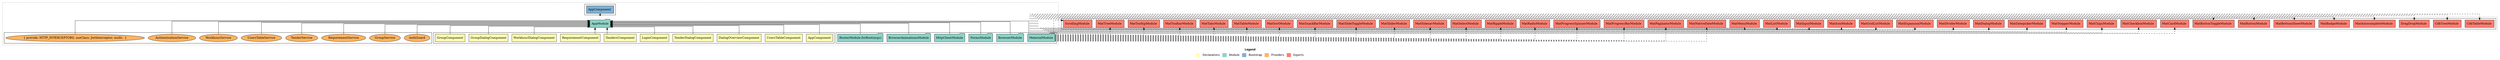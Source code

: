 digraph dependencies { node [shape="rect", style="filled", colorscheme=set312]; ranksep=0.4; compound=false; remincross=true; splines=true; splines=ortho; rankdir=LR; rankdir=TB; rankdir=BT; label=<<table BORDER="0"> <tr> <td colspan="5" align="center"><b>Legend</b></td> </tr> <tr> <td> <table BORDER="0"> <tr> <td bgcolor="#ffffb3" width="20"></td> <td>  Declarations</td> </tr> </table> </td> <td> <table BORDER="0"> <tr> <td bgcolor="#8dd3c7" width="20"></td> <td>  Module</td> </tr> </table> </td> <td> <table BORDER="0"> <tr> <td bgcolor="#80b1d3" width="20"></td> <td>  Bootstrap</td> </tr> </table> </td> <td> <table BORDER="0"> <tr> <td bgcolor="#fdb462" width="20"></td> <td>  Providers</td> </tr> </table> </td> <td> <table BORDER="0"> <tr> <td bgcolor="#fb8072" width="20"></td> <td>  Exports</td> </tr> </table> </td> </tr></table>>; ratio=compress; fontname="sans-serif";  subgraph "cluster_AppModule" { label=""; style="dotted";node [shape="folder", fillcolor=1]; subgraph cluster_AppModule_declarations { style="solid";node [style="filled", shape="rect"]; node [fillcolor=2]; "AppComponent"; node [fillcolor=2]; "UsersTableComponent"; node [fillcolor=2]; "DialogOverviewComponent"; node [fillcolor=2]; "TenderDialogComponent"; node [fillcolor=2]; "LoginComponent"; node [fillcolor=2]; "TendersComponent"; node [fillcolor=2]; "RequirementComponent"; node [fillcolor=2]; "WorkhourDialogComponent"; node [fillcolor=2]; "GroupDialogComponent"; node [fillcolor=2]; "GroupComponent"; }  "AppComponent" -> "AppModule" [style="solid", lhead="cluster_AppModule" ltail="cluster_AppModule_declarations"]; subgraph "cluster_AppModule_AppComponent_providers" { style="solid";  }  "UsersTableComponent" -> "AppModule" [style="solid", lhead="cluster_AppModule" ltail="cluster_AppModule_declarations"]; subgraph "cluster_AppModule_UsersTableComponent_providers" { style="solid";  }  "DialogOverviewComponent" -> "AppModule" [style="solid", lhead="cluster_AppModule" ltail="cluster_AppModule_declarations"]; subgraph "cluster_AppModule_DialogOverviewComponent_providers" { style="solid";  }  "TenderDialogComponent" -> "AppModule" [style="solid", lhead="cluster_AppModule" ltail="cluster_AppModule_declarations"]; subgraph "cluster_AppModule_TenderDialogComponent_providers" { style="solid";  }  "LoginComponent" -> "AppModule" [style="solid", lhead="cluster_AppModule" ltail="cluster_AppModule_declarations"]; subgraph "cluster_AppModule_LoginComponent_providers" { style="solid";  }  "TendersComponent" -> "AppModule" [style="solid", lhead="cluster_AppModule" ltail="cluster_AppModule_declarations"]; subgraph "cluster_AppModule_TendersComponent_providers" { style="solid";  }  "RequirementComponent" -> "AppModule" [style="solid", lhead="cluster_AppModule" ltail="cluster_AppModule_declarations"]; subgraph "cluster_AppModule_RequirementComponent_providers" { style="solid";  }  "WorkhourDialogComponent" -> "AppModule" [style="solid", lhead="cluster_AppModule" ltail="cluster_AppModule_declarations"]; subgraph "cluster_AppModule_WorkhourDialogComponent_providers" { style="solid";  }  "GroupDialogComponent" -> "AppModule" [style="solid", lhead="cluster_AppModule" ltail="cluster_AppModule_declarations"]; subgraph "cluster_AppModule_GroupDialogComponent_providers" { style="solid";  }  "GroupComponent" -> "AppModule" [style="solid", lhead="cluster_AppModule" ltail="cluster_AppModule_declarations"]; subgraph "cluster_AppModule_GroupComponent_providers" { style="solid";  }    subgraph cluster_AppModule_imports { style="solid"; node [style="filled", fillcolor=1, shape="rect"];    "BrowserModule" [label="BrowserModule", shape="folder"];    "FormsModule" [label="FormsModule", shape="folder"];    "HttpClientModule" [label="HttpClientModule", shape="folder"];    "BrowserAnimationsModule" [label="BrowserAnimationsModule", shape="folder"];    "MaterialModule" [label="MaterialModule", shape="folder"];    "RouterModule.forRoot(args)" [label="RouterModule.forRoot(args)", shape="folder"];   }    "BrowserModule" -> "AppModule" [lhead="cluster_AppModule", ltail="cluster_AppModule_imports"];    "FormsModule" -> "AppModule" [lhead="cluster_AppModule", ltail="cluster_AppModule_imports"];    "HttpClientModule" -> "AppModule" [lhead="cluster_AppModule", ltail="cluster_AppModule_imports"];    "BrowserAnimationsModule" -> "AppModule" [lhead="cluster_AppModule", ltail="cluster_AppModule_imports"];    "MaterialModule" -> "AppModule" [lhead="cluster_AppModule", ltail="cluster_AppModule_imports"];    "RouterModule.forRoot(args)" -> "AppModule" [lhead="cluster_AppModule", ltail="cluster_AppModule_imports"];     subgraph cluster_AppModule_exports { style="solid";node [style="filled", fillcolor=4, shape="rect"];}    subgraph cluster_AppModule_bootstrap { style="solid"; node [style="filled", fillcolor=5, shape="rect"];  "AppComponent " [label="AppComponent ", shape="rect"]  }  "AppModule" -> "AppComponent " [style="dotted", lhead="cluster_AppModule_bootstrap" ltail="cluster_AppModule"];    subgraph cluster_AppModule_providers { style="solid"; node [style="filled", fillcolor=6, shape="rect"];    "AuthGuard" [label="AuthGuard", shape="oval"];    "GroupService" [label="GroupService", shape="oval"];    "RequirementService" [label="RequirementService", shape="oval"];    "TenderService" [label="TenderService", shape="oval"];    "UsersTableService" [label="UsersTableService", shape="oval"];    "WorkhourService" [label="WorkhourService", shape="oval"];    "AuthenticationService" [label="AuthenticationService", shape="oval"];    "{ provide: HTTP_INTERCEPTORS, useClass: JwtInterceptor, multi:  }" [label="{ provide: HTTP_INTERCEPTORS, useClass: JwtInterceptor, multi:  }", shape="oval"];   }    "AuthGuard" -> "AppModule" [lhead="cluster_AppModule", ltail="cluster_AppModule_providers"];    "GroupService" -> "AppModule" [lhead="cluster_AppModule", ltail="cluster_AppModule_providers"];    "RequirementService" -> "AppModule" [lhead="cluster_AppModule", ltail="cluster_AppModule_providers"];    "TenderService" -> "AppModule" [lhead="cluster_AppModule", ltail="cluster_AppModule_providers"];    "UsersTableService" -> "AppModule" [lhead="cluster_AppModule", ltail="cluster_AppModule_providers"];    "WorkhourService" -> "AppModule" [lhead="cluster_AppModule", ltail="cluster_AppModule_providers"];    "AuthenticationService" -> "AppModule" [lhead="cluster_AppModule", ltail="cluster_AppModule_providers"];    "{ provide: HTTP_INTERCEPTORS, useClass: JwtInterceptor, multi:  }" -> "AppModule" [lhead="cluster_AppModule", ltail="cluster_AppModule_providers"];     }  subgraph "cluster_MaterialModule" { label=""; style="dotted";node [shape="folder", fillcolor=1]; subgraph cluster_MaterialModule_declarations { style="solid";node [style="filled", shape="rect"]; }    subgraph cluster_MaterialModule_imports { style="solid"; node [style="filled", fillcolor=1, shape="rect"];   }     subgraph cluster_MaterialModule_exports { style="solid";node [style="filled", fillcolor=4, shape="rect"];"CdkTableModule " [label="CdkTableModule ", shape="rect"]"CdkTreeModule " [label="CdkTreeModule ", shape="rect"]"DragDropModule " [label="DragDropModule ", shape="rect"]"MatAutocompleteModule " [label="MatAutocompleteModule ", shape="rect"]"MatBadgeModule " [label="MatBadgeModule ", shape="rect"]"MatBottomSheetModule " [label="MatBottomSheetModule ", shape="rect"]"MatButtonModule " [label="MatButtonModule ", shape="rect"]"MatButtonToggleModule " [label="MatButtonToggleModule ", shape="rect"]"MatCardModule " [label="MatCardModule ", shape="rect"]"MatCheckboxModule " [label="MatCheckboxModule ", shape="rect"]"MatChipsModule " [label="MatChipsModule ", shape="rect"]"MatStepperModule " [label="MatStepperModule ", shape="rect"]"MatDatepickerModule " [label="MatDatepickerModule ", shape="rect"]"MatDialogModule " [label="MatDialogModule ", shape="rect"]"MatDividerModule " [label="MatDividerModule ", shape="rect"]"MatExpansionModule " [label="MatExpansionModule ", shape="rect"]"MatGridListModule " [label="MatGridListModule ", shape="rect"]"MatIconModule " [label="MatIconModule ", shape="rect"]"MatInputModule " [label="MatInputModule ", shape="rect"]"MatListModule " [label="MatListModule ", shape="rect"]"MatMenuModule " [label="MatMenuModule ", shape="rect"]"MatNativeDateModule " [label="MatNativeDateModule ", shape="rect"]"MatPaginatorModule " [label="MatPaginatorModule ", shape="rect"]"MatProgressBarModule " [label="MatProgressBarModule ", shape="rect"]"MatProgressSpinnerModule " [label="MatProgressSpinnerModule ", shape="rect"]"MatRadioModule " [label="MatRadioModule ", shape="rect"]"MatRippleModule " [label="MatRippleModule ", shape="rect"]"MatSelectModule " [label="MatSelectModule ", shape="rect"]"MatSidenavModule " [label="MatSidenavModule ", shape="rect"]"MatSliderModule " [label="MatSliderModule ", shape="rect"]"MatSlideToggleModule " [label="MatSlideToggleModule ", shape="rect"]"MatSnackBarModule " [label="MatSnackBarModule ", shape="rect"]"MatSortModule " [label="MatSortModule ", shape="rect"]"MatTableModule " [label="MatTableModule ", shape="rect"]"MatTabsModule " [label="MatTabsModule ", shape="rect"]"MatToolbarModule " [label="MatToolbarModule ", shape="rect"]"MatTooltipModule " [label="MatTooltipModule ", shape="rect"]"MatTreeModule " [label="MatTreeModule ", shape="rect"]"ScrollingModule " [label="ScrollingModule ", shape="rect"]}  "MaterialModule" -> "CdkTableModule " [style="dashed", ltail="cluster_MaterialModule" lhead="cluster_MaterialModule_exports"];  "MaterialModule" -> "CdkTreeModule " [style="dashed", ltail="cluster_MaterialModule" lhead="cluster_MaterialModule_exports"];  "MaterialModule" -> "DragDropModule " [style="dashed", ltail="cluster_MaterialModule" lhead="cluster_MaterialModule_exports"];  "MaterialModule" -> "MatAutocompleteModule " [style="dashed", ltail="cluster_MaterialModule" lhead="cluster_MaterialModule_exports"];  "MaterialModule" -> "MatBadgeModule " [style="dashed", ltail="cluster_MaterialModule" lhead="cluster_MaterialModule_exports"];  "MaterialModule" -> "MatBottomSheetModule " [style="dashed", ltail="cluster_MaterialModule" lhead="cluster_MaterialModule_exports"];  "MaterialModule" -> "MatButtonModule " [style="dashed", ltail="cluster_MaterialModule" lhead="cluster_MaterialModule_exports"];  "MaterialModule" -> "MatButtonToggleModule " [style="dashed", ltail="cluster_MaterialModule" lhead="cluster_MaterialModule_exports"];  "MaterialModule" -> "MatCardModule " [style="dashed", ltail="cluster_MaterialModule" lhead="cluster_MaterialModule_exports"];  "MaterialModule" -> "MatCheckboxModule " [style="dashed", ltail="cluster_MaterialModule" lhead="cluster_MaterialModule_exports"];  "MaterialModule" -> "MatChipsModule " [style="dashed", ltail="cluster_MaterialModule" lhead="cluster_MaterialModule_exports"];  "MaterialModule" -> "MatStepperModule " [style="dashed", ltail="cluster_MaterialModule" lhead="cluster_MaterialModule_exports"];  "MaterialModule" -> "MatDatepickerModule " [style="dashed", ltail="cluster_MaterialModule" lhead="cluster_MaterialModule_exports"];  "MaterialModule" -> "MatDialogModule " [style="dashed", ltail="cluster_MaterialModule" lhead="cluster_MaterialModule_exports"];  "MaterialModule" -> "MatDividerModule " [style="dashed", ltail="cluster_MaterialModule" lhead="cluster_MaterialModule_exports"];  "MaterialModule" -> "MatExpansionModule " [style="dashed", ltail="cluster_MaterialModule" lhead="cluster_MaterialModule_exports"];  "MaterialModule" -> "MatGridListModule " [style="dashed", ltail="cluster_MaterialModule" lhead="cluster_MaterialModule_exports"];  "MaterialModule" -> "MatIconModule " [style="dashed", ltail="cluster_MaterialModule" lhead="cluster_MaterialModule_exports"];  "MaterialModule" -> "MatInputModule " [style="dashed", ltail="cluster_MaterialModule" lhead="cluster_MaterialModule_exports"];  "MaterialModule" -> "MatListModule " [style="dashed", ltail="cluster_MaterialModule" lhead="cluster_MaterialModule_exports"];  "MaterialModule" -> "MatMenuModule " [style="dashed", ltail="cluster_MaterialModule" lhead="cluster_MaterialModule_exports"];  "MaterialModule" -> "MatNativeDateModule " [style="dashed", ltail="cluster_MaterialModule" lhead="cluster_MaterialModule_exports"];  "MaterialModule" -> "MatPaginatorModule " [style="dashed", ltail="cluster_MaterialModule" lhead="cluster_MaterialModule_exports"];  "MaterialModule" -> "MatProgressBarModule " [style="dashed", ltail="cluster_MaterialModule" lhead="cluster_MaterialModule_exports"];  "MaterialModule" -> "MatProgressSpinnerModule " [style="dashed", ltail="cluster_MaterialModule" lhead="cluster_MaterialModule_exports"];  "MaterialModule" -> "MatRadioModule " [style="dashed", ltail="cluster_MaterialModule" lhead="cluster_MaterialModule_exports"];  "MaterialModule" -> "MatRippleModule " [style="dashed", ltail="cluster_MaterialModule" lhead="cluster_MaterialModule_exports"];  "MaterialModule" -> "MatSelectModule " [style="dashed", ltail="cluster_MaterialModule" lhead="cluster_MaterialModule_exports"];  "MaterialModule" -> "MatSidenavModule " [style="dashed", ltail="cluster_MaterialModule" lhead="cluster_MaterialModule_exports"];  "MaterialModule" -> "MatSliderModule " [style="dashed", ltail="cluster_MaterialModule" lhead="cluster_MaterialModule_exports"];  "MaterialModule" -> "MatSlideToggleModule " [style="dashed", ltail="cluster_MaterialModule" lhead="cluster_MaterialModule_exports"];  "MaterialModule" -> "MatSnackBarModule " [style="dashed", ltail="cluster_MaterialModule" lhead="cluster_MaterialModule_exports"];  "MaterialModule" -> "MatSortModule " [style="dashed", ltail="cluster_MaterialModule" lhead="cluster_MaterialModule_exports"];  "MaterialModule" -> "MatTableModule " [style="dashed", ltail="cluster_MaterialModule" lhead="cluster_MaterialModule_exports"];  "MaterialModule" -> "MatTabsModule " [style="dashed", ltail="cluster_MaterialModule" lhead="cluster_MaterialModule_exports"];  "MaterialModule" -> "MatToolbarModule " [style="dashed", ltail="cluster_MaterialModule" lhead="cluster_MaterialModule_exports"];  "MaterialModule" -> "MatTooltipModule " [style="dashed", ltail="cluster_MaterialModule" lhead="cluster_MaterialModule_exports"];  "MaterialModule" -> "MatTreeModule " [style="dashed", ltail="cluster_MaterialModule" lhead="cluster_MaterialModule_exports"];  "MaterialModule" -> "ScrollingModule " [style="dashed", ltail="cluster_MaterialModule" lhead="cluster_MaterialModule_exports"];    subgraph cluster_MaterialModule_bootstrap { style="solid"; node [style="filled", fillcolor=5, shape="rect"];  }    subgraph cluster_MaterialModule_providers { style="solid"; node [style="filled", fillcolor=6, shape="rect"];   }     }  }